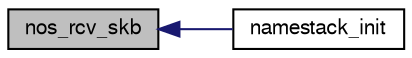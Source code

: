 digraph G
{
  edge [fontname="FreeSans",fontsize="10",labelfontname="FreeSans",labelfontsize="10"];
  node [fontname="FreeSans",fontsize="10",shape=record];
  rankdir=LR;
  Node1 [label="nos_rcv_skb",height=0.2,width=0.4,color="black", fillcolor="grey75", style="filled" fontcolor="black"];
  Node1 -> Node2 [dir=back,color="midnightblue",fontsize="10",style="solid",fontname="FreeSans"];
  Node2 [label="namestack_init",height=0.2,width=0.4,color="black", fillcolor="white", style="filled",URL="$main_8c.html#a8342faf4c9f28a62034c9587e8c53dd9"];
}
